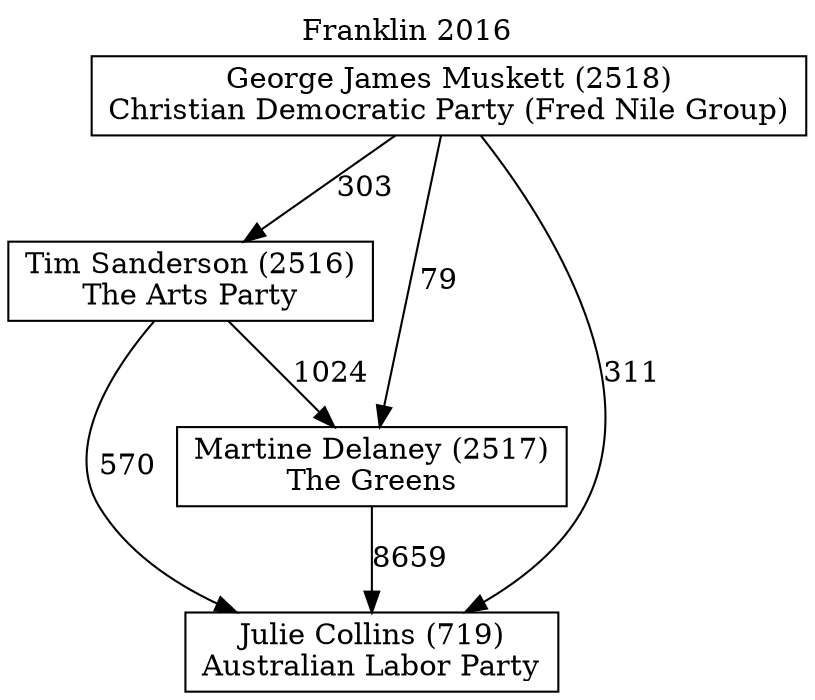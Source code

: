 // House preference flow
digraph "Julie Collins (719)_Franklin_2016" {
	graph [label="Franklin 2016" labelloc=t mclimit=10]
	node [shape=box]
	"George James Muskett (2518)" [label="George James Muskett (2518)
Christian Democratic Party (Fred Nile Group)"]
	"Tim Sanderson (2516)" [label="Tim Sanderson (2516)
The Arts Party"]
	"Martine Delaney (2517)" [label="Martine Delaney (2517)
The Greens"]
	"Julie Collins (719)" [label="Julie Collins (719)
Australian Labor Party"]
	"George James Muskett (2518)" -> "Julie Collins (719)" [label=311]
	"Martine Delaney (2517)" -> "Julie Collins (719)" [label=8659]
	"George James Muskett (2518)" -> "Martine Delaney (2517)" [label=79]
	"George James Muskett (2518)" -> "Tim Sanderson (2516)" [label=303]
	"Tim Sanderson (2516)" -> "Martine Delaney (2517)" [label=1024]
	"Tim Sanderson (2516)" -> "Julie Collins (719)" [label=570]
}
